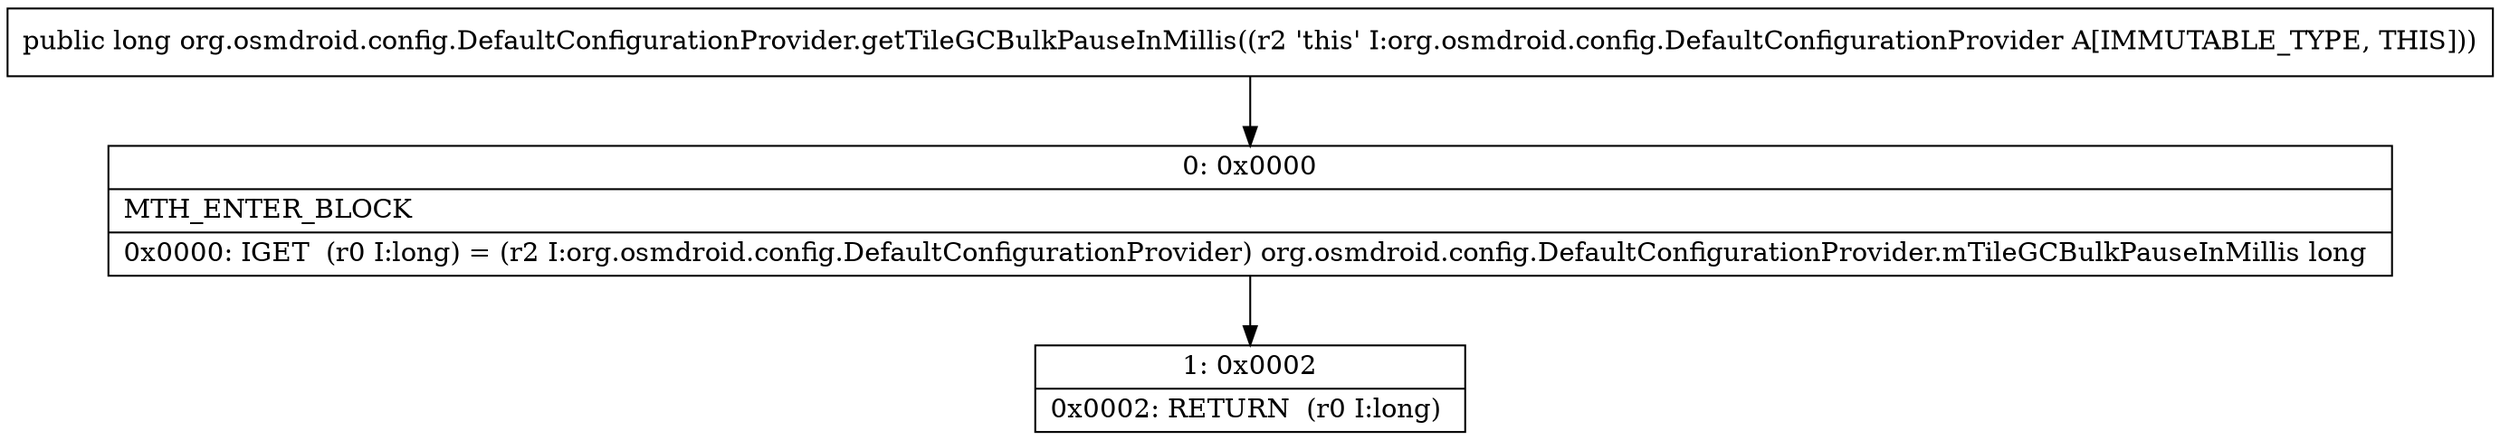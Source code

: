 digraph "CFG fororg.osmdroid.config.DefaultConfigurationProvider.getTileGCBulkPauseInMillis()J" {
Node_0 [shape=record,label="{0\:\ 0x0000|MTH_ENTER_BLOCK\l|0x0000: IGET  (r0 I:long) = (r2 I:org.osmdroid.config.DefaultConfigurationProvider) org.osmdroid.config.DefaultConfigurationProvider.mTileGCBulkPauseInMillis long \l}"];
Node_1 [shape=record,label="{1\:\ 0x0002|0x0002: RETURN  (r0 I:long) \l}"];
MethodNode[shape=record,label="{public long org.osmdroid.config.DefaultConfigurationProvider.getTileGCBulkPauseInMillis((r2 'this' I:org.osmdroid.config.DefaultConfigurationProvider A[IMMUTABLE_TYPE, THIS])) }"];
MethodNode -> Node_0;
Node_0 -> Node_1;
}

